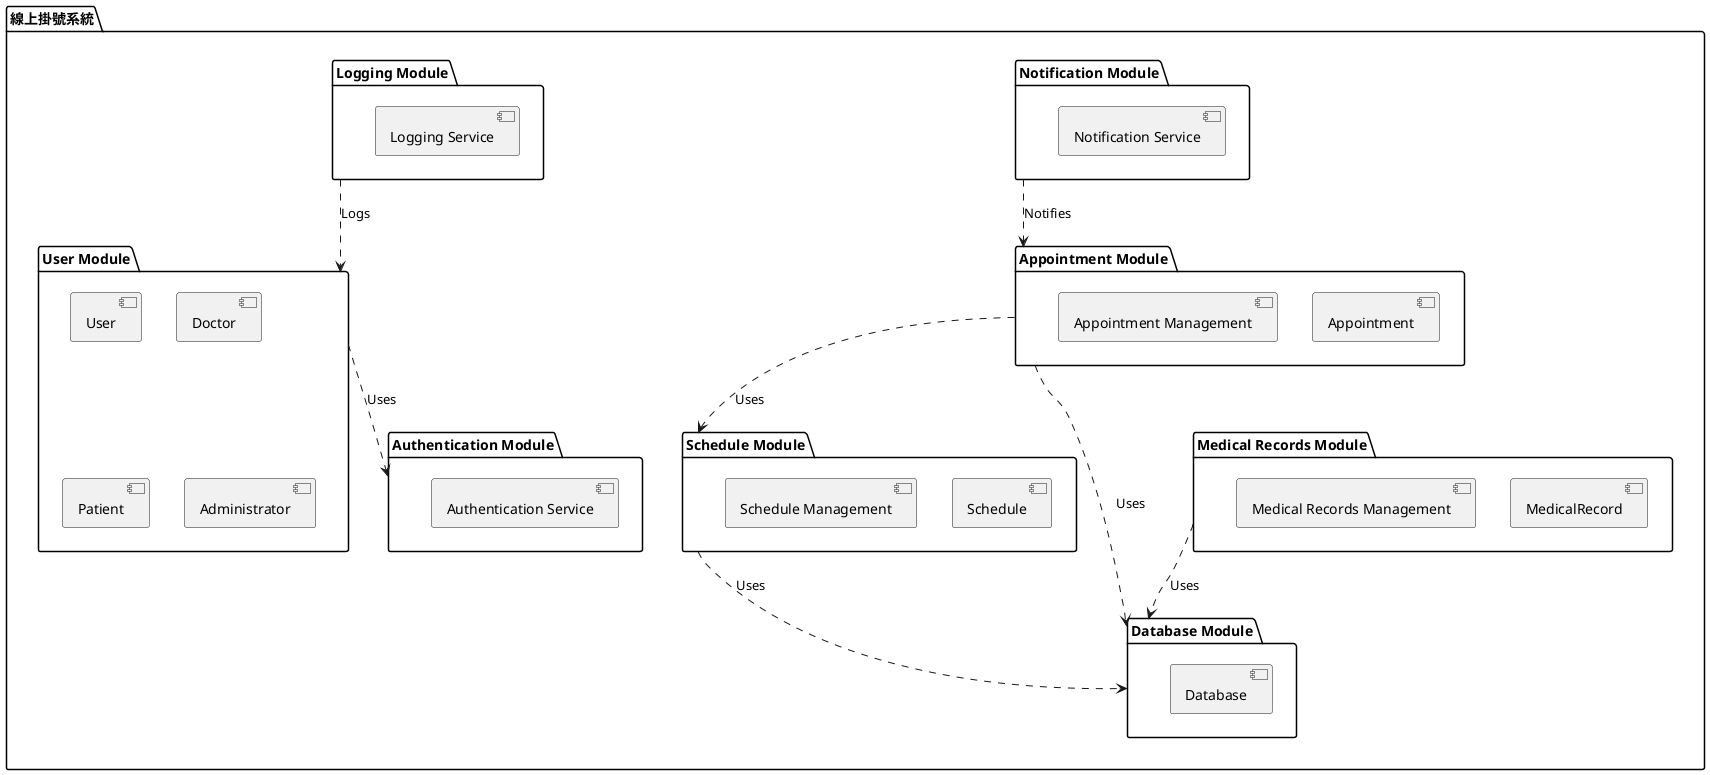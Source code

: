 @startuml

package "線上掛號系統" {
    package "User Module" {
        [User]
        [Doctor]
        [Patient]
        [Administrator]
    }
    
    package "Authentication Module" {
        [Authentication Service]
    }
    
    package "Appointment Module" {
        [Appointment]
        [Appointment Management]
    }
    
    package "Schedule Module" {
        [Schedule]
        [Schedule Management]
    }
    
    package "Medical Records Module" {
        [MedicalRecord]
        [Medical Records Management]
    }
    
    package "Notification Module" {
        [Notification Service]
    }
    
    package "Database Module" {
        [Database]
    }
    
    package "Logging Module" {
        [Logging Service]
    }
}

[User Module] ..> [Authentication Module] : Uses
[Appointment Module] ..> [Schedule Module] : Uses
[Medical Records Module] ..> [Database Module] : Uses
[Logging Module] ..> [User Module] : Logs
[Notification Module] ..> [Appointment Module] : Notifies
[Appointment Module] ..> [Database Module] : Uses
[Schedule Module] ..> [Database Module] : Uses

@enduml
